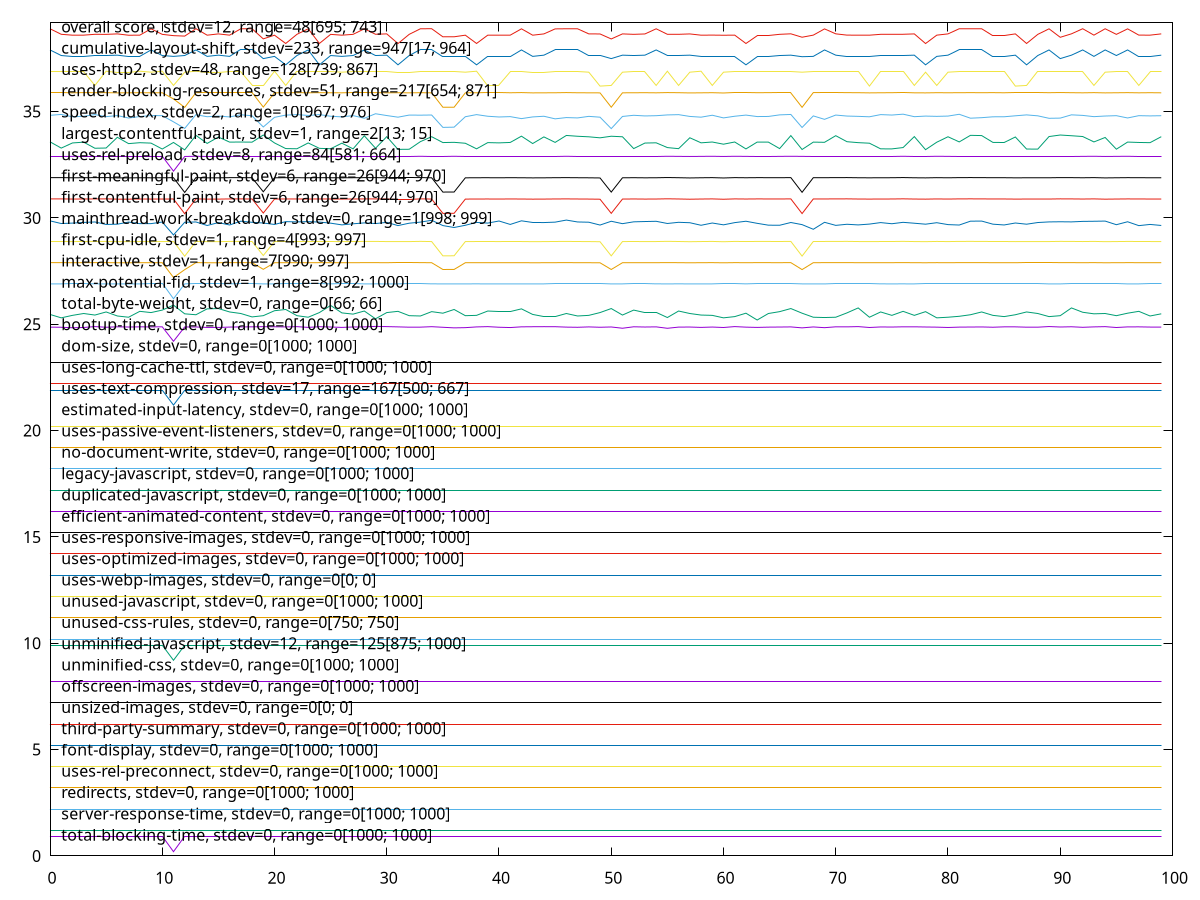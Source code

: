 $_totalBlockingTime <<EOF
0.8999999999999999
0.8999999999999999
0.8999999999999999
0.8999999999999999
0.8999999999999999
0.8999999999999999
0.8999999999999999
0.8999999999999999
0.8999999999999999
0.8999999999999999
0.8999999999999999
0.2
0.8999999999999999
0.8999999999999999
0.8999999999999999
0.8999999999999999
0.8999999999999999
0.8999999999999999
0.8999999999999999
0.8999999999999999
0.8999999999999999
0.8999999999999999
0.8999999999999999
0.8999999999999999
0.8999999999999999
0.8999999999999999
0.8999999999999999
0.8999999999999999
0.8999999999999999
0.8999999999999999
0.8999999999999999
0.8999999999999999
0.8999999999999999
0.8999999999999999
0.8999999999999999
0.8999999999999999
0.8999999999999999
0.8999999999999999
0.8999999999999999
0.8999999999999999
0.8999999999999999
0.8999999999999999
0.8999999999999999
0.8999999999999999
0.8999999999999999
0.8999999999999999
0.8999999999999999
0.8999999999999999
0.8999999999999999
0.8999999999999999
0.8999999999999999
0.8999999999999999
0.8999999999999999
0.8999999999999999
0.8999999999999999
0.8999999999999999
0.8999999999999999
0.8999999999999999
0.8999999999999999
0.8999999999999999
0.8999999999999999
0.8999999999999999
0.8999999999999999
0.8999999999999999
0.8999999999999999
0.8999999999999999
0.8999999999999999
0.8999999999999999
0.8999999999999999
0.8999999999999999
0.8999999999999999
0.8999999999999999
0.8999999999999999
0.8999999999999999
0.8999999999999999
0.8999999999999999
0.8999999999999999
0.8999999999999999
0.8999999999999999
0.8999999999999999
0.8999999999999999
0.8999999999999999
0.8999999999999999
0.8999999999999999
0.8999999999999999
0.8999999999999999
0.8999999999999999
0.8999999999999999
0.8999999999999999
0.8999999999999999
0.8999999999999999
0.8999999999999999
0.8999999999999999
0.8999999999999999
0.8999999999999999
0.8999999999999999
0.8999999999999999
0.8999999999999999
0.8999999999999999
0.8999999999999999
EOF
$_serverResponseTime <<EOF
1.2
1.2
1.2
1.2
1.2
1.2
1.2
1.2
1.2
1.2
1.2
1.2
1.2
1.2
1.2
1.2
1.2
1.2
1.2
1.2
1.2
1.2
1.2
1.2
1.2
1.2
1.2
1.2
1.2
1.2
1.2
1.2
1.2
1.2
1.2
1.2
1.2
1.2
1.2
1.2
1.2
1.2
1.2
1.2
1.2
1.2
1.2
1.2
1.2
1.2
1.2
1.2
1.2
1.2
1.2
1.2
1.2
1.2
1.2
1.2
1.2
1.2
1.2
1.2
1.2
1.2
1.2
1.2
1.2
1.2
1.2
1.2
1.2
1.2
1.2
1.2
1.2
1.2
1.2
1.2
1.2
1.2
1.2
1.2
1.2
1.2
1.2
1.2
1.2
1.2
1.2
1.2
1.2
1.2
1.2
1.2
1.2
1.2
1.2
1.2
EOF
$_redirects <<EOF
2.2
2.2
2.2
2.2
2.2
2.2
2.2
2.2
2.2
2.2
2.2
2.2
2.2
2.2
2.2
2.2
2.2
2.2
2.2
2.2
2.2
2.2
2.2
2.2
2.2
2.2
2.2
2.2
2.2
2.2
2.2
2.2
2.2
2.2
2.2
2.2
2.2
2.2
2.2
2.2
2.2
2.2
2.2
2.2
2.2
2.2
2.2
2.2
2.2
2.2
2.2
2.2
2.2
2.2
2.2
2.2
2.2
2.2
2.2
2.2
2.2
2.2
2.2
2.2
2.2
2.2
2.2
2.2
2.2
2.2
2.2
2.2
2.2
2.2
2.2
2.2
2.2
2.2
2.2
2.2
2.2
2.2
2.2
2.2
2.2
2.2
2.2
2.2
2.2
2.2
2.2
2.2
2.2
2.2
2.2
2.2
2.2
2.2
2.2
2.2
EOF
$_usesRelPreconnect <<EOF
3.2
3.2
3.2
3.2
3.2
3.2
3.2
3.2
3.2
3.2
3.2
3.2
3.2
3.2
3.2
3.2
3.2
3.2
3.2
3.2
3.2
3.2
3.2
3.2
3.2
3.2
3.2
3.2
3.2
3.2
3.2
3.2
3.2
3.2
3.2
3.2
3.2
3.2
3.2
3.2
3.2
3.2
3.2
3.2
3.2
3.2
3.2
3.2
3.2
3.2
3.2
3.2
3.2
3.2
3.2
3.2
3.2
3.2
3.2
3.2
3.2
3.2
3.2
3.2
3.2
3.2
3.2
3.2
3.2
3.2
3.2
3.2
3.2
3.2
3.2
3.2
3.2
3.2
3.2
3.2
3.2
3.2
3.2
3.2
3.2
3.2
3.2
3.2
3.2
3.2
3.2
3.2
3.2
3.2
3.2
3.2
3.2
3.2
3.2
3.2
EOF
$_fontDisplay <<EOF
4.2
4.2
4.2
4.2
4.2
4.2
4.2
4.2
4.2
4.2
4.2
4.2
4.2
4.2
4.2
4.2
4.2
4.2
4.2
4.2
4.2
4.2
4.2
4.2
4.2
4.2
4.2
4.2
4.2
4.2
4.2
4.2
4.2
4.2
4.2
4.2
4.2
4.2
4.2
4.2
4.2
4.2
4.2
4.2
4.2
4.2
4.2
4.2
4.2
4.2
4.2
4.2
4.2
4.2
4.2
4.2
4.2
4.2
4.2
4.2
4.2
4.2
4.2
4.2
4.2
4.2
4.2
4.2
4.2
4.2
4.2
4.2
4.2
4.2
4.2
4.2
4.2
4.2
4.2
4.2
4.2
4.2
4.2
4.2
4.2
4.2
4.2
4.2
4.2
4.2
4.2
4.2
4.2
4.2
4.2
4.2
4.2
4.2
4.2
4.2
EOF
$_thirdPartySummary <<EOF
5.2
5.2
5.2
5.2
5.2
5.2
5.2
5.2
5.2
5.2
5.2
5.2
5.2
5.2
5.2
5.2
5.2
5.2
5.2
5.2
5.2
5.2
5.2
5.2
5.2
5.2
5.2
5.2
5.2
5.2
5.2
5.2
5.2
5.2
5.2
5.2
5.2
5.2
5.2
5.2
5.2
5.2
5.2
5.2
5.2
5.2
5.2
5.2
5.2
5.2
5.2
5.2
5.2
5.2
5.2
5.2
5.2
5.2
5.2
5.2
5.2
5.2
5.2
5.2
5.2
5.2
5.2
5.2
5.2
5.2
5.2
5.2
5.2
5.2
5.2
5.2
5.2
5.2
5.2
5.2
5.2
5.2
5.2
5.2
5.2
5.2
5.2
5.2
5.2
5.2
5.2
5.2
5.2
5.2
5.2
5.2
5.2
5.2
5.2
5.2
EOF
$_unsizedImages <<EOF
6.2
6.2
6.2
6.2
6.2
6.2
6.2
6.2
6.2
6.2
6.2
6.2
6.2
6.2
6.2
6.2
6.2
6.2
6.2
6.2
6.2
6.2
6.2
6.2
6.2
6.2
6.2
6.2
6.2
6.2
6.2
6.2
6.2
6.2
6.2
6.2
6.2
6.2
6.2
6.2
6.2
6.2
6.2
6.2
6.2
6.2
6.2
6.2
6.2
6.2
6.2
6.2
6.2
6.2
6.2
6.2
6.2
6.2
6.2
6.2
6.2
6.2
6.2
6.2
6.2
6.2
6.2
6.2
6.2
6.2
6.2
6.2
6.2
6.2
6.2
6.2
6.2
6.2
6.2
6.2
6.2
6.2
6.2
6.2
6.2
6.2
6.2
6.2
6.2
6.2
6.2
6.2
6.2
6.2
6.2
6.2
6.2
6.2
6.2
6.2
EOF
$_offscreenImages <<EOF
7.2
7.2
7.2
7.2
7.2
7.2
7.2
7.2
7.2
7.2
7.2
7.2
7.2
7.2
7.2
7.2
7.2
7.2
7.2
7.2
7.2
7.2
7.2
7.2
7.2
7.2
7.2
7.2
7.2
7.2
7.2
7.2
7.2
7.2
7.2
7.2
7.2
7.2
7.2
7.2
7.2
7.2
7.2
7.2
7.2
7.2
7.2
7.2
7.2
7.2
7.2
7.2
7.2
7.2
7.2
7.2
7.2
7.2
7.2
7.2
7.2
7.2
7.2
7.2
7.2
7.2
7.2
7.2
7.2
7.2
7.2
7.2
7.2
7.2
7.2
7.2
7.2
7.2
7.2
7.2
7.2
7.2
7.2
7.2
7.2
7.2
7.2
7.2
7.2
7.2
7.2
7.2
7.2
7.2
7.2
7.2
7.2
7.2
7.2
7.2
EOF
$_unminifiedCss <<EOF
8.2
8.2
8.2
8.2
8.2
8.2
8.2
8.2
8.2
8.2
8.2
8.2
8.2
8.2
8.2
8.2
8.2
8.2
8.2
8.2
8.2
8.2
8.2
8.2
8.2
8.2
8.2
8.2
8.2
8.2
8.2
8.2
8.2
8.2
8.2
8.2
8.2
8.2
8.2
8.2
8.2
8.2
8.2
8.2
8.2
8.2
8.2
8.2
8.2
8.2
8.2
8.2
8.2
8.2
8.2
8.2
8.2
8.2
8.2
8.2
8.2
8.2
8.2
8.2
8.2
8.2
8.2
8.2
8.2
8.2
8.2
8.2
8.2
8.2
8.2
8.2
8.2
8.2
8.2
8.2
8.2
8.2
8.2
8.2
8.2
8.2
8.2
8.2
8.2
8.2
8.2
8.2
8.2
8.2
8.2
8.2
8.2
8.2
8.2
8.2
EOF
$_unminifiedJavascript <<EOF
9.899999999999999
9.899999999999999
9.899999999999999
9.899999999999999
9.899999999999999
9.899999999999999
9.899999999999999
9.899999999999999
9.899999999999999
9.899999999999999
9.899999999999999
9.2
9.899999999999999
9.899999999999999
9.899999999999999
9.899999999999999
9.899999999999999
9.899999999999999
9.899999999999999
9.899999999999999
9.899999999999999
9.899999999999999
9.899999999999999
9.899999999999999
9.899999999999999
9.899999999999999
9.899999999999999
9.899999999999999
9.899999999999999
9.899999999999999
9.899999999999999
9.899999999999999
9.899999999999999
9.899999999999999
9.899999999999999
9.899999999999999
9.899999999999999
9.899999999999999
9.899999999999999
9.899999999999999
9.899999999999999
9.899999999999999
9.899999999999999
9.899999999999999
9.899999999999999
9.899999999999999
9.899999999999999
9.899999999999999
9.899999999999999
9.899999999999999
9.899999999999999
9.899999999999999
9.899999999999999
9.899999999999999
9.899999999999999
9.899999999999999
9.899999999999999
9.899999999999999
9.899999999999999
9.899999999999999
9.899999999999999
9.899999999999999
9.899999999999999
9.899999999999999
9.899999999999999
9.899999999999999
9.899999999999999
9.899999999999999
9.899999999999999
9.899999999999999
9.899999999999999
9.899999999999999
9.899999999999999
9.899999999999999
9.899999999999999
9.899999999999999
9.899999999999999
9.899999999999999
9.899999999999999
9.899999999999999
9.899999999999999
9.899999999999999
9.899999999999999
9.899999999999999
9.899999999999999
9.899999999999999
9.899999999999999
9.899999999999999
9.899999999999999
9.899999999999999
9.899999999999999
9.899999999999999
9.899999999999999
9.899999999999999
9.899999999999999
9.899999999999999
9.899999999999999
9.899999999999999
9.899999999999999
9.899999999999999
EOF
$_unusedCssRules <<EOF
10.2
10.2
10.2
10.2
10.2
10.2
10.2
10.2
10.2
10.2
10.2
10.2
10.2
10.2
10.2
10.2
10.2
10.2
10.2
10.2
10.2
10.2
10.2
10.2
10.2
10.2
10.2
10.2
10.2
10.2
10.2
10.2
10.2
10.2
10.2
10.2
10.2
10.2
10.2
10.2
10.2
10.2
10.2
10.2
10.2
10.2
10.2
10.2
10.2
10.2
10.2
10.2
10.2
10.2
10.2
10.2
10.2
10.2
10.2
10.2
10.2
10.2
10.2
10.2
10.2
10.2
10.2
10.2
10.2
10.2
10.2
10.2
10.2
10.2
10.2
10.2
10.2
10.2
10.2
10.2
10.2
10.2
10.2
10.2
10.2
10.2
10.2
10.2
10.2
10.2
10.2
10.2
10.2
10.2
10.2
10.2
10.2
10.2
10.2
10.2
EOF
$_unusedJavascript <<EOF
11.2
11.2
11.2
11.2
11.2
11.2
11.2
11.2
11.2
11.2
11.2
11.2
11.2
11.2
11.2
11.2
11.2
11.2
11.2
11.2
11.2
11.2
11.2
11.2
11.2
11.2
11.2
11.2
11.2
11.2
11.2
11.2
11.2
11.2
11.2
11.2
11.2
11.2
11.2
11.2
11.2
11.2
11.2
11.2
11.2
11.2
11.2
11.2
11.2
11.2
11.2
11.2
11.2
11.2
11.2
11.2
11.2
11.2
11.2
11.2
11.2
11.2
11.2
11.2
11.2
11.2
11.2
11.2
11.2
11.2
11.2
11.2
11.2
11.2
11.2
11.2
11.2
11.2
11.2
11.2
11.2
11.2
11.2
11.2
11.2
11.2
11.2
11.2
11.2
11.2
11.2
11.2
11.2
11.2
11.2
11.2
11.2
11.2
11.2
11.2
EOF
$_usesWebpImages <<EOF
12.2
12.2
12.2
12.2
12.2
12.2
12.2
12.2
12.2
12.2
12.2
12.2
12.2
12.2
12.2
12.2
12.2
12.2
12.2
12.2
12.2
12.2
12.2
12.2
12.2
12.2
12.2
12.2
12.2
12.2
12.2
12.2
12.2
12.2
12.2
12.2
12.2
12.2
12.2
12.2
12.2
12.2
12.2
12.2
12.2
12.2
12.2
12.2
12.2
12.2
12.2
12.2
12.2
12.2
12.2
12.2
12.2
12.2
12.2
12.2
12.2
12.2
12.2
12.2
12.2
12.2
12.2
12.2
12.2
12.2
12.2
12.2
12.2
12.2
12.2
12.2
12.2
12.2
12.2
12.2
12.2
12.2
12.2
12.2
12.2
12.2
12.2
12.2
12.2
12.2
12.2
12.2
12.2
12.2
12.2
12.2
12.2
12.2
12.2
12.2
EOF
$_usesOptimizedImages <<EOF
13.2
13.2
13.2
13.2
13.2
13.2
13.2
13.2
13.2
13.2
13.2
13.2
13.2
13.2
13.2
13.2
13.2
13.2
13.2
13.2
13.2
13.2
13.2
13.2
13.2
13.2
13.2
13.2
13.2
13.2
13.2
13.2
13.2
13.2
13.2
13.2
13.2
13.2
13.2
13.2
13.2
13.2
13.2
13.2
13.2
13.2
13.2
13.2
13.2
13.2
13.2
13.2
13.2
13.2
13.2
13.2
13.2
13.2
13.2
13.2
13.2
13.2
13.2
13.2
13.2
13.2
13.2
13.2
13.2
13.2
13.2
13.2
13.2
13.2
13.2
13.2
13.2
13.2
13.2
13.2
13.2
13.2
13.2
13.2
13.2
13.2
13.2
13.2
13.2
13.2
13.2
13.2
13.2
13.2
13.2
13.2
13.2
13.2
13.2
13.2
EOF
$_usesResponsiveImages <<EOF
14.2
14.2
14.2
14.2
14.2
14.2
14.2
14.2
14.2
14.2
14.2
14.2
14.2
14.2
14.2
14.2
14.2
14.2
14.2
14.2
14.2
14.2
14.2
14.2
14.2
14.2
14.2
14.2
14.2
14.2
14.2
14.2
14.2
14.2
14.2
14.2
14.2
14.2
14.2
14.2
14.2
14.2
14.2
14.2
14.2
14.2
14.2
14.2
14.2
14.2
14.2
14.2
14.2
14.2
14.2
14.2
14.2
14.2
14.2
14.2
14.2
14.2
14.2
14.2
14.2
14.2
14.2
14.2
14.2
14.2
14.2
14.2
14.2
14.2
14.2
14.2
14.2
14.2
14.2
14.2
14.2
14.2
14.2
14.2
14.2
14.2
14.2
14.2
14.2
14.2
14.2
14.2
14.2
14.2
14.2
14.2
14.2
14.2
14.2
14.2
EOF
$_efficientAnimatedContent <<EOF
15.2
15.2
15.2
15.2
15.2
15.2
15.2
15.2
15.2
15.2
15.2
15.2
15.2
15.2
15.2
15.2
15.2
15.2
15.2
15.2
15.2
15.2
15.2
15.2
15.2
15.2
15.2
15.2
15.2
15.2
15.2
15.2
15.2
15.2
15.2
15.2
15.2
15.2
15.2
15.2
15.2
15.2
15.2
15.2
15.2
15.2
15.2
15.2
15.2
15.2
15.2
15.2
15.2
15.2
15.2
15.2
15.2
15.2
15.2
15.2
15.2
15.2
15.2
15.2
15.2
15.2
15.2
15.2
15.2
15.2
15.2
15.2
15.2
15.2
15.2
15.2
15.2
15.2
15.2
15.2
15.2
15.2
15.2
15.2
15.2
15.2
15.2
15.2
15.2
15.2
15.2
15.2
15.2
15.2
15.2
15.2
15.2
15.2
15.2
15.2
EOF
$_duplicatedJavascript <<EOF
16.2
16.2
16.2
16.2
16.2
16.2
16.2
16.2
16.2
16.2
16.2
16.2
16.2
16.2
16.2
16.2
16.2
16.2
16.2
16.2
16.2
16.2
16.2
16.2
16.2
16.2
16.2
16.2
16.2
16.2
16.2
16.2
16.2
16.2
16.2
16.2
16.2
16.2
16.2
16.2
16.2
16.2
16.2
16.2
16.2
16.2
16.2
16.2
16.2
16.2
16.2
16.2
16.2
16.2
16.2
16.2
16.2
16.2
16.2
16.2
16.2
16.2
16.2
16.2
16.2
16.2
16.2
16.2
16.2
16.2
16.2
16.2
16.2
16.2
16.2
16.2
16.2
16.2
16.2
16.2
16.2
16.2
16.2
16.2
16.2
16.2
16.2
16.2
16.2
16.2
16.2
16.2
16.2
16.2
16.2
16.2
16.2
16.2
16.2
16.2
EOF
$_legacyJavascript <<EOF
17.2
17.2
17.2
17.2
17.2
17.2
17.2
17.2
17.2
17.2
17.2
17.2
17.2
17.2
17.2
17.2
17.2
17.2
17.2
17.2
17.2
17.2
17.2
17.2
17.2
17.2
17.2
17.2
17.2
17.2
17.2
17.2
17.2
17.2
17.2
17.2
17.2
17.2
17.2
17.2
17.2
17.2
17.2
17.2
17.2
17.2
17.2
17.2
17.2
17.2
17.2
17.2
17.2
17.2
17.2
17.2
17.2
17.2
17.2
17.2
17.2
17.2
17.2
17.2
17.2
17.2
17.2
17.2
17.2
17.2
17.2
17.2
17.2
17.2
17.2
17.2
17.2
17.2
17.2
17.2
17.2
17.2
17.2
17.2
17.2
17.2
17.2
17.2
17.2
17.2
17.2
17.2
17.2
17.2
17.2
17.2
17.2
17.2
17.2
17.2
EOF
$_noDocumentWrite <<EOF
18.2
18.2
18.2
18.2
18.2
18.2
18.2
18.2
18.2
18.2
18.2
18.2
18.2
18.2
18.2
18.2
18.2
18.2
18.2
18.2
18.2
18.2
18.2
18.2
18.2
18.2
18.2
18.2
18.2
18.2
18.2
18.2
18.2
18.2
18.2
18.2
18.2
18.2
18.2
18.2
18.2
18.2
18.2
18.2
18.2
18.2
18.2
18.2
18.2
18.2
18.2
18.2
18.2
18.2
18.2
18.2
18.2
18.2
18.2
18.2
18.2
18.2
18.2
18.2
18.2
18.2
18.2
18.2
18.2
18.2
18.2
18.2
18.2
18.2
18.2
18.2
18.2
18.2
18.2
18.2
18.2
18.2
18.2
18.2
18.2
18.2
18.2
18.2
18.2
18.2
18.2
18.2
18.2
18.2
18.2
18.2
18.2
18.2
18.2
18.2
EOF
$_usesPassiveEventListeners <<EOF
19.2
19.2
19.2
19.2
19.2
19.2
19.2
19.2
19.2
19.2
19.2
19.2
19.2
19.2
19.2
19.2
19.2
19.2
19.2
19.2
19.2
19.2
19.2
19.2
19.2
19.2
19.2
19.2
19.2
19.2
19.2
19.2
19.2
19.2
19.2
19.2
19.2
19.2
19.2
19.2
19.2
19.2
19.2
19.2
19.2
19.2
19.2
19.2
19.2
19.2
19.2
19.2
19.2
19.2
19.2
19.2
19.2
19.2
19.2
19.2
19.2
19.2
19.2
19.2
19.2
19.2
19.2
19.2
19.2
19.2
19.2
19.2
19.2
19.2
19.2
19.2
19.2
19.2
19.2
19.2
19.2
19.2
19.2
19.2
19.2
19.2
19.2
19.2
19.2
19.2
19.2
19.2
19.2
19.2
19.2
19.2
19.2
19.2
19.2
19.2
EOF
$_estimatedInputLatency <<EOF
20.2
20.2
20.2
20.2
20.2
20.2
20.2
20.2
20.2
20.2
20.2
20.2
20.2
20.2
20.2
20.2
20.2
20.2
20.2
20.2
20.2
20.2
20.2
20.2
20.2
20.2
20.2
20.2
20.2
20.2
20.2
20.2
20.2
20.2
20.2
20.2
20.2
20.2
20.2
20.2
20.2
20.2
20.2
20.2
20.2
20.2
20.2
20.2
20.2
20.2
20.2
20.2
20.2
20.2
20.2
20.2
20.2
20.2
20.2
20.2
20.2
20.2
20.2
20.2
20.2
20.2
20.2
20.2
20.2
20.2
20.2
20.2
20.2
20.2
20.2
20.2
20.2
20.2
20.2
20.2
20.2
20.2
20.2
20.2
20.2
20.2
20.2
20.2
20.2
20.2
20.2
20.2
20.2
20.2
20.2
20.2
20.2
20.2
20.2
20.2
EOF
$_usesTextCompression <<EOF
21.9
21.9
21.9
21.9
21.9
21.9
21.9
21.9
21.9
21.9
21.9
21.2
21.9
21.9
21.9
21.9
21.9
21.9
21.9
21.9
21.9
21.9
21.9
21.9
21.9
21.9
21.9
21.9
21.9
21.9
21.9
21.9
21.9
21.9
21.9
21.9
21.9
21.9
21.9
21.9
21.9
21.9
21.9
21.9
21.9
21.9
21.9
21.9
21.9
21.9
21.9
21.9
21.9
21.9
21.9
21.9
21.9
21.9
21.9
21.9
21.9
21.9
21.9
21.9
21.9
21.9
21.9
21.9
21.9
21.9
21.9
21.9
21.9
21.9
21.9
21.9
21.9
21.9
21.9
21.9
21.9
21.9
21.9
21.9
21.9
21.9
21.9
21.9
21.9
21.9
21.9
21.9
21.9
21.9
21.9
21.9
21.9
21.9
21.9
21.9
EOF
$_usesLongCacheTtl <<EOF
22.2
22.2
22.2
22.2
22.2
22.2
22.2
22.2
22.2
22.2
22.2
22.2
22.2
22.2
22.2
22.2
22.2
22.2
22.2
22.2
22.2
22.2
22.2
22.2
22.2
22.2
22.2
22.2
22.2
22.2
22.2
22.2
22.2
22.2
22.2
22.2
22.2
22.2
22.2
22.2
22.2
22.2
22.2
22.2
22.2
22.2
22.2
22.2
22.2
22.2
22.2
22.2
22.2
22.2
22.2
22.2
22.2
22.2
22.2
22.2
22.2
22.2
22.2
22.2
22.2
22.2
22.2
22.2
22.2
22.2
22.2
22.2
22.2
22.2
22.2
22.2
22.2
22.2
22.2
22.2
22.2
22.2
22.2
22.2
22.2
22.2
22.2
22.2
22.2
22.2
22.2
22.2
22.2
22.2
22.2
22.2
22.2
22.2
22.2
22.2
EOF
$_domSize <<EOF
23.2
23.2
23.2
23.2
23.2
23.2
23.2
23.2
23.2
23.2
23.2
23.2
23.2
23.2
23.2
23.2
23.2
23.2
23.2
23.2
23.2
23.2
23.2
23.2
23.2
23.2
23.2
23.2
23.2
23.2
23.2
23.2
23.2
23.2
23.2
23.2
23.2
23.2
23.2
23.2
23.2
23.2
23.2
23.2
23.2
23.2
23.2
23.2
23.2
23.2
23.2
23.2
23.2
23.2
23.2
23.2
23.2
23.2
23.2
23.2
23.2
23.2
23.2
23.2
23.2
23.2
23.2
23.2
23.2
23.2
23.2
23.2
23.2
23.2
23.2
23.2
23.2
23.2
23.2
23.2
23.2
23.2
23.2
23.2
23.2
23.2
23.2
23.2
23.2
23.2
23.2
23.2
23.2
23.2
23.2
23.2
23.2
23.2
23.2
23.2
EOF
$_bootupTime <<EOF
24.86586456685401
24.858964088680345
24.836323873011356
24.84908410490338
24.89108997423771
24.85950352286542
24.880473188932015
24.871333670607846
24.87894276104756
24.876007005758
24.880599628316336
24.2
24.874808150250324
24.874068522144444
24.851154825572287
24.850164939126064
24.86781343441942
24.875475930165365
24.880473188932015
24.885880367268495
24.881979452769684
24.874741132743598
24.88846681712882
24.853112296133425
24.88594000379593
24.87167944387826
24.85270692884049
24.871955254051024
24.876995277017283
24.9
24.890073237433775
24.877518378687004
24.862764793580716
24.865280574761723
24.886593370292736
24.85880952379073
24.831020995371826
24.84117877855179
24.875741817564645
24.88887127694172
24.860422683250686
24.846130008741014
24.87939164912767
24.884437038340025
24.887535139044733
24.885701217533384
24.866010095197723
24.85849979894262
24.875940774592287
24.85950352286542
24.872778372445215
24.813541633529272
24.881854847472642
24.870917256286308
24.878103582169498
24.811424093691432
24.86680715382571
24.86986907859335
24.853031324261597
24.869235249482838
24.84833065419765
24.890808791443106
24.8648406020885
24.852544424031894
24.86513410705929
24.870079533201743
24.876271496870675
24.830926296536216
24.874472616415037
24.839935626542157
24.880409903357233
24.878297876407462
24.890413529694808
24.84874976333109
24.873865879940276
24.869517409890587
24.88034657952802
24.880852007652173
24.8717484633667
24.864546340530143
24.84925096221574
24.866155436519787
24.86986907859335
24.874270769052863
24.861107441755856
24.878685317250557
24.87836255614361
24.863212757178825
24.8635104446337
24.892812137563965
24.871402915372357
24.88272362252622
24.857643975138046
24.877060815352806
24.888176746555533
24.84791022953695
24.876798400605455
24.878168389420406
24.868526645717772
24.8662280370477
EOF
$_totalByteWeight <<EOF
25.462496561636073
25.302081505925464
25.418746848188395
25.506246389711563
25.433330073260578
25.579163024536715
25.389580436209584
25.33124776507156
25.608329767598427
25.549996332401754
25.666663406580795
25.9
25.491663100964548
25.44791331108084
25.72499724928328
25.739580741789762
25.579163024536715
25.506246389711563
25.345830913747058
25.404163635811834
25.637496561626236
25.695830302462106
25.404163635811834
25.33124776507156
25.549996332401754
25.88541636739577
25.53541300544984
25.477079824939384
25.622913158251404
25.258332212679225
25.549996332401754
25.608329767598427
25.404163635811834
25.389580436209584
25.59374638969353
25.52082969120666
25.695830302462106
25.404163635811834
25.418746848188395
25.622913158251404
25.608329767598427
25.608329767598427
25.72499724928328
25.462496561636073
25.37499724931607
25.37499724931607
25.506246389711563
25.389580436209584
25.418746848188395
25.549996332401754
25.739580741789762
25.433330073260578
25.666663406580795
25.53541300544984
25.53541300544984
25.316664629117913
25.622913158251404
25.506246389711563
25.433330073260578
25.418746848188395
25.302081505925464
25.360414075170638
25.52082969120666
25.2
25.506246389711563
25.59374638969353
25.739580741789762
25.52082969120666
25.33124776507156
25.316664629117913
25.33124776507156
25.53541300544984
25.76874776504697
25.33124776507156
25.579163024536715
25.418746848188395
25.608329767598427
25.418746848188395
25.59374638969353
25.302081505925464
25.33124776507156
25.37499724931607
25.44791331108084
25.579163024536715
25.418746848188395
25.360414075170638
25.44791331108084
25.579163024536715
25.506246389711563
25.360414075170638
25.404163635811834
25.76874776504697
25.564579672114867
25.491663100964548
25.506246389711563
25.404163635811834
25.52082969120666
25.608329767598427
25.389580436209584
25.491663100964548
EOF
$_maxPotentialFid <<EOF
26.899602829892878
26.89982896294334
26.899602829892878
26.899602829892878
26.9
26.899602829892878
26.89982896294334
26.899308283899853
26.899602829892878
26.89982896294334
26.89982896294334
26.2
26.899308283899853
26.89982896294334
26.89982896294334
26.89982896294334
26.899602829892878
26.89982896294334
26.89982896294334
26.897847894369026
26.899602829892878
26.9
26.9
26.89982896294334
26.89982896294334
26.899602829892878
26.89982896294334
26.89982896294334
26.897847894369026
26.9
26.89982896294334
26.899602829892878
26.89982896294334
26.89982896294334
26.9
26.89982896294334
26.899308283899853
26.89982896294334
26.9
26.899602829892878
26.89982896294334
26.899602829892878
26.897847894369026
26.89982896294334
26.899602829892878
26.897847894369026
26.897847894369026
26.897847894369026
26.89982896294334
26.89982896294334
26.897847894369026
26.899602829892878
26.89982896294334
26.89982896294334
26.9
26.89982896294334
26.9
26.89982896294334
26.899308283899853
26.89982896294334
26.899602829892878
26.899602829892878
26.89982896294334
26.899602829892878
26.899602829892878
26.89982896294334
26.89982896294334
26.899602829892878
26.89982896294334
26.897101373293626
26.89982896294334
26.89982896294334
26.89982896294334
26.89982896294334
26.9
26.89982896294334
26.9
26.899308283899853
26.899602829892878
26.899602829892878
26.89982896294334
26.89982896294334
26.897847894369026
26.897847894369026
26.899602829892878
26.899602829892878
26.89982896294334
26.89982896294334
26.89982896294334
26.897847894369026
26.89844979999965
26.89982896294334
26.89982896294334
26.89982896294334
26.89982896294334
26.89982896294334
26.897847894369026
26.899602829892878
26.89982896294334
26.89982896294334
EOF
$_interactive <<EOF
27.89846311487441
27.898533348864678
27.89486159687876
27.896601936289713
27.89757631002475
27.89876550139301
27.892894313500435
27.892714303958712
27.895598756858114
27.894354006117855
27.89500854438342
27.2
27.56881147825443
27.89870563688037
27.893336698543624
27.893667076216712
27.897537435143246
27.897747148982614
27.896084819717178
27.584202770855008
27.894867183468786
27.896474773195887
27.896321016668015
27.894876637542133
27.897249186864563
27.895980554045362
27.89413690922082
27.895983769171877
27.897484884660233
27.897893698676395
27.8948274312426
27.894248590382112
27.89428753249791
27.899032983585172
27.894684724436008
27.576807057460375
27.57831609977262
27.893854895068937
27.895695174556987
27.896001987792307
27.895128602270685
27.896471775655826
27.895446205697727
27.892915461064703
27.894089560219783
27.896603006534814
27.89789668681344
27.89598591257691
27.894389497777624
27.891300052324166
27.576738173221734
27.894482838427678
27.896472846208123
27.894142181874173
27.8952907053747
27.9
27.896229766019296
27.89145485658215
27.895247340396402
27.897844925215903
27.890856569926584
27.897889536595425
27.89539330506275
27.897561358542887
27.897057845885353
27.896455074712822
27.897992403454783
27.571446311537343
27.89677464114831
27.89690182711239
27.897749497568164
27.898781478120366
27.895482470734326
27.894051677486694
27.895578698550484
27.89592396409443
27.899262112340082
27.895022076639464
27.892889350155325
27.897266927236966
27.894527996407422
27.89815561913203
27.898758471453387
27.898069004829246
27.896015919185537
27.8962496885009
27.893871045612443
27.89493142433411
27.894819265491382
27.89494409955586
27.898673464406667
27.897621802206235
27.895263227055928
27.898091193328163
27.892402033705146
27.895074698259684
27.897494391196076
27.896397259008058
27.89552238039242
27.89471997545038
EOF
$_firstCpuIdle <<EOF
28.89686289717205
28.89700628913187
28.889506124575416
28.89306202106076
28.895052123564657
28.897480238908265
28.885484453065548
28.885116354058095
28.891012516005667
28.888468679268414
28.889806437544568
28.89270909002506
28.2
28.897358025802035
28.8863890020672
28.887064456095775
28.89497273429171
28.895400996144115
28.89200561894188
28.23337102530553
28.889517541976
28.89280225754798
28.89248815769301
28.889536863371557
28.89438405404799
28.891792599144658
28.888024918453137
28.891799167896174
28.89486541567956
28.895700253904998
28.889436299348567
28.888253205687867
28.888332805519052
28.89802627720557
28.889144638427993
28.217343989537262
28.220615425270044
28.887448422329765
28.891209523282328
28.891836389831525
28.89005178772872
28.892796134185215
28.89070080212771
28.885527696220674
28.887928130314858
28.893064207273877
28.895706355619268
28.891803547034716
28.88854122408291
28.882223733046605
28.217194641142658
28.88873200858578
28.892798321105722
28.888035696432716
28.89038304842901
28.9
28.89230174089275
28.88254041494816
28.89029443276073
28.895600658777116
28.881316429689413
28.895691755012855
28.8905927050438
28.895021590139716
28.893993258126358
28.892762017471956
28.895901804309467
28.205717410757693
28.893414800564763
28.893674588927283
28.895405792105908
28.8975128549684
28.890774905129664
28.887850691665697
28.89097153082384
28.8916769805411
28.89849398791039
28.889834092461268
28.885474303836247
28.89442028602201
28.888824307884285
28.896235070555637
28.897465887428485
28.89605821676179
28.89186485252914
28.89234244112286
28.887481438651204
28.889648830748623
28.889419610685295
28.889674734765364
28.89729234500184
28.895145025412308
28.890326897030494
28.896103522857278
28.884477753445005
28.889941630560234
28.89488483004753
28.89264391022298
28.890856454585126
28.88921668472749
EOF
$_mainthreadWorkBreakdown <<EOF
29.863675773883237
29.736978826184885
29.757355200349316
29.789363644531825
29.81087893240264
29.692724987764713
29.7061661313439
29.806179259267832
29.731982071235453
29.733316623837666
29.80686917727497
29.2
29.797275910273022
29.810862617216124
29.6448277906244
29.78036548182461
29.669142105053417
29.8477552640675
29.79472152401858
29.762232655457858
29.693706427980178
29.827096957972365
29.814247170675937
29.827255905058557
29.80612995101413
29.754504758840014
29.673885938619122
29.72405368663636
29.767233257676548
29.73605132936072
29.79178762505852
29.64073789958261
29.752692964007952
29.80450065293684
29.890145013279476
29.641352616339777
29.5508758286921
29.655330987936804
29.78880690038562
29.757690833609555
29.85641404591352
29.694686658454057
29.86483980069609
29.787083106822685
29.782975463082686
29.802520207294545
29.9
29.81071576169073
29.799255783644067
29.665805180600984
29.844181275267392
29.73112156801612
29.81709691798117
29.831342524301878
29.842386125189485
29.739283405039924
29.794821883542607
29.7754079385218
29.65518991173836
29.7613898805323
29.675933144743272
29.779715686298328
29.84482990126551
29.746584476352123
29.66021381529254
29.655733933471932
29.78554144789359
29.685762685003482
29.466930160461274
29.7951061523414
29.650541480367473
29.702827337582534
29.672228696717525
29.71095948130294
29.781697321026257
29.727411883587482
29.793348407763414
29.75158942728191
29.706525715589677
29.775958650141494
29.686558668373873
29.666521363889352
29.84780133728923
29.853212580551574
29.706979689738972
29.66997424426333
29.761846509162286
29.705654857238343
29.784132219112514
29.81343522698142
29.820367836773986
29.814604095308347
29.83768694712229
29.843872155090114
29.852329436894355
29.68239535404258
29.82067310632104
29.63823356066465
29.69491712521033
29.64635651898431
EOF
$_firstContentfulPaint <<EOF
30.896551556489012
30.896709098036837
30.888479225282325
30.892378447256522
30.89456276827182
30.897229871420542
30.88407494919467
30.88367213136186
30.89013048201282
30.88734250503335
30.888808350746864
30.891991228409466
30.2
30.897095576205665
30.88506502833939
30.88580454867449
30.89447560266272
30.894945841776707
30.891219553518205
30.230886810019378
30.888491737469824
30.892093442759602
30.891748855960074
30.88851291165824
30.8938293341277
30.89098591738897
30.886856402610157
30.890993121618436
30.89435777575691
30.895274473167575
30.888402705743182
30.887106462787315
30.887193659038026
30.897829960671064
30.888083102281783
30.216027991024053
30.219057216588364
30.886225009505946
30.890346497710695
30.891033944805493
30.88907726523391
30.892086724701077
30.88978872184118
30.884122274313466
30.8867503891477
30.89238084600954
30.895281174146813
30.890997924415135
30.88742197872363
30.880508427984868
30.21588974583301
30.887630994743358
30.89208912401182
30.886868208104783
30.889440377105792
30.9
30.891544362816564
30.88085463687092
30.88934323689737
30.895165098533635
30.879516733931165
30.895265139600887
30.889670213707696
30.8945292437564
30.893400380247307
30.8920492948596
30.895495825786846
30.205277689396667
30.892765546628
30.893050638206603
30.89495110821948
30.897265712892267
30.889869964380875
30.886665571977762
30.890085544166347
30.890859116192242
30.898344058679058
30.888838660614528
30.884063842023355
30.893869106764203
30.887732119110407
30.895861868901044
30.897214100846377
30.89566761624343
30.891065161642196
30.89158900852706
30.88626116647207
30.88863561870579
30.888384417367387
30.88866400804758
30.897023404471543
30.894664773056125
30.889378823783666
30.895717378423992
30.882973417662917
30.888956525395642
30.894379090795788
30.891919721404342
30.88995937318732
30.888162048013818
EOF
$_firstMeaningfulPaint <<EOF
31.896551556489012
31.896709098036837
31.888479225282325
31.892378447256522
31.89456276827182
31.897229871420542
31.88407494919467
31.88367213136186
31.89013048201282
31.88734250503335
31.888808350746864
31.891991228409466
31.2
31.897095576205665
31.88506502833939
31.88580454867449
31.89447560266272
31.894945841776707
31.891219553518205
31.230886810019378
31.888491737469824
31.892093442759602
31.891748855960074
31.88851291165824
31.8938293341277
31.89098591738897
31.886856402610157
31.890993121618436
31.89435777575691
31.895274473167575
31.888402705743182
31.887106462787315
31.887193659038026
31.897829960671064
31.888083102281783
31.216027991024053
31.219057216588364
31.886225009505946
31.890346497710695
31.891033944805493
31.88907726523391
31.892086724701077
31.88978872184118
31.884122274313466
31.8867503891477
31.89238084600954
31.895281174146813
31.890997924415135
31.88742197872363
31.880508427984868
31.21588974583301
31.887630994743358
31.89208912401182
31.886868208104783
31.889440377105792
31.9
31.891544362816564
31.88085463687092
31.88934323689737
31.895165098533635
31.879516733931165
31.895265139600887
31.889670213707696
31.8945292437564
31.893400380247307
31.8920492948596
31.895495825786846
31.205277689396667
31.892765546628
31.893050638206603
31.89495110821948
31.897265712892267
31.889869964380875
31.886665571977762
31.890085544166347
31.890859116192242
31.898344058679058
31.888838660614528
31.884063842023355
31.893869106764203
31.887732119110407
31.895861868901044
31.897214100846377
31.89566761624343
31.891065161642196
31.89158900852706
31.88626116647207
31.88863561870579
31.888384417367387
31.88866400804758
31.897023404471543
31.894664773056125
31.889378823783666
31.895717378423992
31.882973417662917
31.888956525395642
31.894379090795788
31.891919721404342
31.88995937318732
31.888162048013818
EOF
$_usesRelPreload <<EOF
32.900000000000006
32.900000000000006
32.8953642384106
32.900000000000006
32.900000000000006
32.900000000000006
32.8953642384106
32.8953642384106
32.8953642384106
32.8953642384106
32.8953642384106
32.2
32.890728476821195
32.900000000000006
32.8953642384106
32.8953642384106
32.900000000000006
32.900000000000006
32.900000000000006
32.900000000000006
32.8953642384106
32.8953642384106
32.8953642384106
32.8953642384106
32.900000000000006
32.8953642384106
32.8953642384106
32.8953642384106
32.900000000000006
32.900000000000006
32.8953642384106
32.8953642384106
32.8953642384106
32.900000000000006
32.8953642384106
32.8953642384106
32.900000000000006
32.8953642384106
32.8953642384106
32.8953642384106
32.8953642384106
32.8953642384106
32.8953642384106
32.8953642384106
32.8953642384106
32.8953642384106
32.900000000000006
32.8953642384106
32.8953642384106
32.890728476821195
32.8953642384106
32.8953642384106
32.8953642384106
32.8953642384106
32.8953642384106
32.900000000000006
32.8953642384106
32.890728476821195
32.8953642384106
32.900000000000006
32.890728476821195
32.900000000000006
32.8953642384106
32.900000000000006
32.900000000000006
32.8953642384106
32.900000000000006
32.8953642384106
32.900000000000006
32.900000000000006
32.900000000000006
32.900000000000006
32.8953642384106
32.8953642384106
32.8953642384106
32.8953642384106
32.900000000000006
32.8953642384106
32.8953642384106
32.900000000000006
32.8953642384106
32.900000000000006
32.900000000000006
32.900000000000006
32.8953642384106
32.8953642384106
32.8953642384106
32.8953642384106
32.8953642384106
32.8953642384106
32.900000000000006
32.900000000000006
32.8953642384106
32.900000000000006
32.890728476821195
32.8953642384106
32.900000000000006
32.8953642384106
32.8953642384106
32.8953642384106
EOF
$_largestContentfulPaint <<EOF
33.58027585419007
33.2844605037611
33.526357986484705
33.5629826895464
33.27738302676582
33.288209489415905
33.79222185105044
33.49502903743359
33.538484880251346
33.51881674825132
33.240408058450726
33.5503186305084
33.2
33.88343568173412
33.50421956760516
33.804001054205564
33.56603897819767
33.56989028019431
33.56381656252958
33.900000000000006
33.52722537952306
33.261522538286194
33.253376171757836
33.52690555365396
33.27234869732033
33.25445267814521
33.51623957042188
33.24840611836152
33.86388064482444
33.27680140994062
33.822161451550045
33.22445785109408
33.22996277238614
33.588899360719
33.820207704284606
33.54479421813363
33.55547315937186
33.51215411425283
33.250058230159496
33.54278446111102
33.52989869542129
33.55010768355325
33.84586354973849
33.49863180134538
33.81104479845389
33.552171883519215
33.87871038275879
33.84089367863221
33.815241488295264
33.767498243243516
33.84192269434543
33.81688107072734
33.26145669972875
33.5217101514614
33.53291209010052
33.30876370481571
33.257757275132064
33.76982859710454
33.53221183217343
33.57052336340893
33.4681582500605
33.571184386256704
33.24572723468242
33.56721029234684
33.56534501829738
33.26098860179796
33.872241660497956
33.2183564240159
33.56543661311348
33.55669289913106
33.86778944984645
33.58512349878797
33.540804365016264
33.51459201200945
33.24869767788443
33.24739339911854
33.31006382721539
33.825560611827754
33.210128107031885
33.56149261466982
33.817782898794505
33.57533128232481
33.88449055170771
33.87317565672567
33.55240257722797
33.546879297676526
33.80682697155013
33.239636632027185
33.23752611283635
33.82737821541963
33.899492542923305
33.86562921482282
33.82870372610127
33.57453728573417
33.78435403532665
33.23353150868502
33.56794685448379
33.54907446268536
33.54012316979984
33.820807122353
EOF
$_speedIndex <<EOF
34.82520724631466
34.867648557317544
34.754554393364565
34.78086352477146
34.85965514586355
34.762379380752776
34.814268575582986
34.69828314778678
34.766570959088725
34.813187530225036
34.81205415308333
34.519408257767324
34.20943665338269
34.85560600151436
34.760005080004326
34.78894284866042
34.75086683718911
34.85250085873755
34.80418589535052
34.27750340427216
34.731108895736405
34.83543776984557
34.8592999525084
34.8197874291911
34.86027340649586
34.78198441866279
34.75307314567437
34.812383290871146
34.68735963133247
34.900000000000006
34.81512530375139
34.738341866826225
34.83724971435684
34.83301061402647
34.840201901228
34.25897531937677
34.26864065589449
34.75930783248726
34.858803439776686
34.78180170016336
34.74771668487615
34.76429223843535
34.67124448356395
34.750045265987715
34.78187990879906
34.66006383335351
34.71969956174278
34.7033166138464
34.77659955705823
34.73824714876935
34.2
34.77246755239644
34.82712446752599
34.79670591814017
34.80766098782059
34.84442617107221
34.857115590903966
34.77361499767561
34.73841017927478
34.82945062449701
34.70464796513842
34.78243304886953
34.83645966457963
34.767825249610496
34.77219286349432
34.846894683846514
34.86629703525754
34.25372602245245
34.79822998443765
34.636790889043
34.837877380757355
34.791145688267285
34.77671584917195
34.756441244606734
34.859243796994484
34.83853762010535
34.87966412005944
34.76179643882493
34.78936911513456
34.77700212358306
34.78997220390084
34.87446109370417
34.690616649117324
34.714967137169616
34.75583893177664
34.75749314811944
34.803198289823264
34.845546532083176
34.80171097884353
34.68574365484605
34.69478396881946
34.84835481515232
34.822138691453176
34.76319559911905
34.79247007956882
34.809100570348704
34.70117434419863
34.80932215186987
34.798479641687585
34.807342755099114
EOF
$_renderBlockingResources <<EOF
35.89193341869399
35.89193341869399
35.88386683738797
35.89462227912932
35.889244558258646
35.89193341869399
35.88117797695263
35.88386683738797
35.889244558258646
35.88386683738797
35.886555697823304
35.59615877080666
35.2
35.89193341869399
35.88386683738797
35.88386683738797
35.889244558258646
35.889244558258646
35.897311139564664
35.21434058898848
35.88386683738797
35.886555697823304
35.889244558258646
35.886555697823304
35.889244558258646
35.886555697823304
35.88386683738797
35.889244558258646
35.889244558258646
35.89193341869399
35.88386683738797
35.886555697823304
35.88386683738797
35.889244558258646
35.88386683738797
35.20537772087068
35.20717029449424
35.88386683738797
35.886555697823304
35.88386683738797
35.88386683738797
35.886555697823304
35.89462227912932
35.88117797695263
35.88386683738797
35.886555697823304
35.89462227912932
35.886555697823304
35.88386683738797
35.88117797695263
35.20717029449424
35.88386683738797
35.886555697823304
35.889244558258646
35.88386683738797
35.89462227912932
35.889244558258646
35.87848911651729
35.88386683738797
35.889244558258646
35.87580025608195
35.886555697823304
35.886555697823304
35.889244558258646
35.89193341869399
35.889244558258646
35.889244558258646
35.201792573623564
35.89462227912932
35.889244558258646
35.889244558258646
35.89193341869399
35.889244558258646
35.88117797695263
35.886555697823304
35.889244558258646
35.900000000000006
35.88386683738797
35.88117797695263
35.889244558258646
35.886555697823304
35.889244558258646
35.89193341869399
35.889244558258646
35.89193341869399
35.886555697823304
35.88386683738797
35.88386683738797
35.88386683738797
35.889244558258646
35.897311139564664
35.889244558258646
35.88386683738797
35.89193341869399
35.88117797695263
35.886555697823304
35.89193341869399
35.88386683738797
35.889244558258646
35.88386683738797
EOF
$_usesHttp2 <<EOF
36.900000000000006
36.900000000000006
36.900000000000006
36.900000000000006
36.2304347826087
36.900000000000006
36.85434782608696
36.85434782608696
36.900000000000006
36.85434782608696
36.900000000000006
36.2304347826087
36.85434782608696
36.900000000000006
36.85434782608696
36.85434782608696
36.900000000000006
36.900000000000006
36.2304347826087
36.2304347826087
36.900000000000006
36.2304347826087
36.900000000000006
36.900000000000006
36.900000000000006
36.900000000000006
36.85434782608696
36.900000000000006
36.900000000000006
36.900000000000006
36.900000000000006
36.85434782608696
36.85434782608696
36.900000000000006
36.900000000000006
36.900000000000006
36.900000000000006
36.85434782608696
36.900000000000006
36.2304347826087
36.2304347826087
36.900000000000006
36.900000000000006
36.85434782608696
36.85434782608696
36.900000000000006
36.900000000000006
36.900000000000006
36.85434782608696
36.2
36.2304347826087
36.85434782608696
36.900000000000006
36.900000000000006
36.2304347826087
36.900000000000006
36.2304347826087
36.85434782608696
36.900000000000006
36.2304347826087
36.85434782608696
36.900000000000006
36.900000000000006
36.900000000000006
36.900000000000006
36.900000000000006
36.900000000000006
36.85434782608696
36.900000000000006
36.900000000000006
36.900000000000006
36.900000000000006
36.900000000000006
36.2
36.900000000000006
36.900000000000006
36.900000000000006
36.2304347826087
36.85434782608696
36.2304347826087
36.85434782608696
36.900000000000006
36.900000000000006
36.900000000000006
36.900000000000006
36.900000000000006
36.2
36.2304347826087
36.900000000000006
36.900000000000006
36.900000000000006
36.900000000000006
36.900000000000006
36.2304347826087
36.85434782608696
36.900000000000006
36.900000000000006
36.2304347826087
36.900000000000006
36.900000000000006
EOF
$_cumulativeLayoutShift <<EOF
37.900000000000006
37.63745728022654
37.5971135336059
37.5971135336059
37.63745728022654
37.63745728022654
37.6543029348989
37.5971135336059
37.5971135336059
37.900000000000006
37.63745728022654
37.5971135336059
37.63745728022654
37.900000000000006
37.5971135336059
37.6543029348989
37.5971135336059
37.900000000000006
37.900000000000006
37.49273394136915
37.5971135336059
37.2
37.63745728022654
37.900000000000006
37.2
37.63745728022654
37.5971135336059
37.63745728022654
37.900000000000006
37.63745728022654
37.6543029348989
37.2
37.63745728022654
37.900000000000006
37.900000000000006
37.5971135336059
37.5971135336059
37.5971135336059
37.2
37.5971135336059
37.5971135336059
37.5971135336059
37.900000000000006
37.5971135336059
37.6543029348989
37.900000000000006
37.900000000000006
37.900000000000006
37.6543029348989
37.6543029348989
37.49273394136915
37.6543029348989
37.63745728022654
37.6543029348989
37.900000000000006
37.63745728022654
37.63745728022654
37.6543029348989
37.5971135336059
37.5971135336059
37.5971135336059
37.5971135336059
37.2
37.5971135336059
37.5971135336059
37.63745728022654
37.6543029348989
37.58186060031646
37.5971135336059
37.900000000000006
37.6543029348989
37.5971135336059
37.5971135336059
37.5971135336059
37.63745728022654
37.63745728022654
37.63745728022654
37.6543029348989
37.2
37.5971135336059
37.6543029348989
37.900000000000006
37.900000000000006
37.900000000000006
37.5971135336059
37.5971135336059
37.6543029348989
37.2
37.63745728022654
37.900000000000006
37.49273394136915
37.6543029348989
37.900000000000006
37.5971135336059
37.900000000000006
37.63745728022654
37.900000000000006
37.5971135336059
37.5971135336059
37.6543029348989
EOF
$_overallScore <<EOF
38.89584973593319
38.63577574275141
38.59444078953208
38.59597887974905
38.63526317537642
38.632667948568965
38.65489803760116
38.59196609035975
38.59508323913431
38.89400053205187
38.632906027466795
38.572519323395255
38.55093893345503
38.900000000000006
38.594062605946824
38.65441077791447
38.59529192952696
38.896422660438084
38.89455283150309
38.42082527576566
38.593739524229235
38.20379011466088
38.63474401632342
38.894392402018674
38.20481565829992
38.632339404760806
38.59414169987774
38.6331991878482
38.894439477165285
38.63654634778227
38.65563277191431
38.2
38.633413814556434
38.896293564669065
38.89804749108364
38.517849748119076
38.51853484082596
38.59423046607379
38.204219631173856
38.59567294560519
38.59432496706991
38.59531440439053
38.89334471637108
38.593615756689125
38.654356580207434
38.890163032486484
38.89566059866139
38.8943762272717
38.65430160816471
38.65200639263307
38.41647920763209
38.654212472906906
38.633883341236476
38.6517840612464
38.894171987781455
38.6356259835425
38.63470500004223
38.65313572185364
38.594091058158085
38.59778662080453
38.59149837034575
38.59637583528186
38.20343446172897
38.59582373885943
38.595833746008296
38.63447476674872
38.65835779516987
38.49827009741812
38.596566939441296
38.88956526869134
38.657398978945075
38.59696886316228
38.59539165380663
38.59420922822772
38.63454151823946
38.63397005046128
38.636557928396414
38.654089811451726
38.201120684348176
38.59598206710986
38.65476236679314
38.89722969078811
38.89501494187871
38.89549421420072
38.594988731942074
38.595028821337884
38.65491467492518
38.20355197906564
38.63252325274132
38.89348832072054
38.494635164394175
38.657668170005984
38.897706610704525
38.59586844132545
38.89575688960589
38.63275782480635
38.891758282054724
38.596654858916956
38.596053135116186
38.65536044025877
EOF
set key outside below
set terminal pngcairo
set output "report_00006_2020-11-02T20-21-41.718Z/./exp-pages+cached+noexternal+nosvg//jitter_comparison.png"
unset label
set label "total-blocking-time, stdev=0, range=0[1000; 1000]" at 1,1 left front
set label "server-response-time, stdev=0, range=0[1000; 1000]" at 1,2 left front
set label "redirects, stdev=0, range=0[1000; 1000]" at 1,3 left front
set label "uses-rel-preconnect, stdev=0, range=0[1000; 1000]" at 1,4 left front
set label "font-display, stdev=0, range=0[1000; 1000]" at 1,5 left front
set label "third-party-summary, stdev=0, range=0[1000; 1000]" at 1,6 left front
set label "unsized-images, stdev=0, range=0[0; 0]" at 1,7 left front
set label "offscreen-images, stdev=0, range=0[1000; 1000]" at 1,8 left front
set label "unminified-css, stdev=0, range=0[1000; 1000]" at 1,9 left front
set label "unminified-javascript, stdev=12, range=125[875; 1000]" at 1,10 left front
set label "unused-css-rules, stdev=0, range=0[750; 750]" at 1,11 left front
set label "unused-javascript, stdev=0, range=0[1000; 1000]" at 1,12 left front
set label "uses-webp-images, stdev=0, range=0[0; 0]" at 1,13 left front
set label "uses-optimized-images, stdev=0, range=0[1000; 1000]" at 1,14 left front
set label "uses-responsive-images, stdev=0, range=0[1000; 1000]" at 1,15 left front
set label "efficient-animated-content, stdev=0, range=0[1000; 1000]" at 1,16 left front
set label "duplicated-javascript, stdev=0, range=0[1000; 1000]" at 1,17 left front
set label "legacy-javascript, stdev=0, range=0[1000; 1000]" at 1,18 left front
set label "no-document-write, stdev=0, range=0[1000; 1000]" at 1,19 left front
set label "uses-passive-event-listeners, stdev=0, range=0[1000; 1000]" at 1,20 left front
set label "estimated-input-latency, stdev=0, range=0[1000; 1000]" at 1,21 left front
set label "uses-text-compression, stdev=17, range=167[500; 667]" at 1,22 left front
set label "uses-long-cache-ttl, stdev=0, range=0[1000; 1000]" at 1,23 left front
set label "dom-size, stdev=0, range=0[1000; 1000]" at 1,24 left front
set label "bootup-time, stdev=0, range=0[1000; 1000]" at 1,25 left front
set label "total-byte-weight, stdev=0, range=0[66; 66]" at 1,26 left front
set label "max-potential-fid, stdev=1, range=8[992; 1000]" at 1,27 left front
set label "interactive, stdev=1, range=7[990; 997]" at 1,28 left front
set label "first-cpu-idle, stdev=1, range=4[993; 997]" at 1,29 left front
set label "mainthread-work-breakdown, stdev=0, range=1[998; 999]" at 1,30 left front
set label "first-contentful-paint, stdev=6, range=26[944; 970]" at 1,31 left front
set label "first-meaningful-paint, stdev=6, range=26[944; 970]" at 1,32 left front
set label "uses-rel-preload, stdev=8, range=84[581; 664]" at 1,33 left front
set label "largest-contentful-paint, stdev=1, range=2[13; 15]" at 1,34 left front
set label "speed-index, stdev=2, range=10[967; 976]" at 1,35 left front
set label "render-blocking-resources, stdev=51, range=217[654; 871]" at 1,36 left front
set label "uses-http2, stdev=48, range=128[739; 867]" at 1,37 left front
set label "cumulative-layout-shift, stdev=233, range=947[17; 964]" at 1,38 left front
set label "overall score, stdev=12, range=48[695; 743]" at 1,39 left front
set yrange [0:39+0.2]
set terminal pngcairo size 640, 4680
unset key
plot $_totalBlockingTime title "total-blocking-time" with line ,$_serverResponseTime title "server-response-time" with line ,$_redirects title "redirects" with line ,$_usesRelPreconnect title "uses-rel-preconnect" with line ,$_fontDisplay title "font-display" with line ,$_thirdPartySummary title "third-party-summary" with line ,$_unsizedImages title "unsized-images" with line ,$_offscreenImages title "offscreen-images" with line ,$_unminifiedCss title "unminified-css" with line ,$_unminifiedJavascript title "unminified-javascript" with line ,$_unusedCssRules title "unused-css-rules" with line ,$_unusedJavascript title "unused-javascript" with line ,$_usesWebpImages title "uses-webp-images" with line ,$_usesOptimizedImages title "uses-optimized-images" with line ,$_usesResponsiveImages title "uses-responsive-images" with line ,$_efficientAnimatedContent title "efficient-animated-content" with line ,$_duplicatedJavascript title "duplicated-javascript" with line ,$_legacyJavascript title "legacy-javascript" with line ,$_noDocumentWrite title "no-document-write" with line ,$_usesPassiveEventListeners title "uses-passive-event-listeners" with line ,$_estimatedInputLatency title "estimated-input-latency" with line ,$_usesTextCompression title "uses-text-compression" with line ,$_usesLongCacheTtl title "uses-long-cache-ttl" with line ,$_domSize title "dom-size" with line ,$_bootupTime title "bootup-time" with line ,$_totalByteWeight title "total-byte-weight" with line ,$_maxPotentialFid title "max-potential-fid" with line ,$_interactive title "interactive" with line ,$_firstCpuIdle title "first-cpu-idle" with line ,$_mainthreadWorkBreakdown title "mainthread-work-breakdown" with line ,$_firstContentfulPaint title "first-contentful-paint" with line ,$_firstMeaningfulPaint title "first-meaningful-paint" with line ,$_usesRelPreload title "uses-rel-preload" with line ,$_largestContentfulPaint title "largest-contentful-paint" with line ,$_speedIndex title "speed-index" with line ,$_renderBlockingResources title "render-blocking-resources" with line ,$_usesHttp2 title "uses-http2" with line ,$_cumulativeLayoutShift title "cumulative-layout-shift" with line ,$_overallScore title "overall score" with line ,